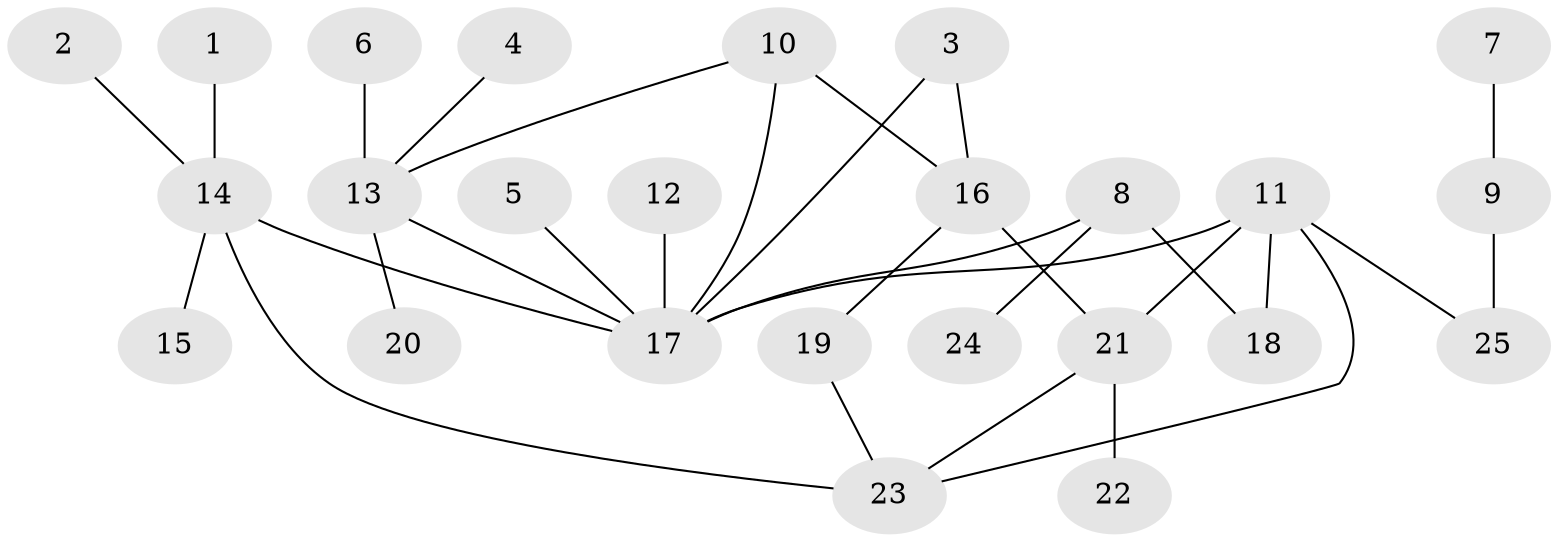 // original degree distribution, {2: 0.32, 8: 0.02, 4: 0.08, 6: 0.02, 3: 0.16, 5: 0.06, 1: 0.34}
// Generated by graph-tools (version 1.1) at 2025/49/03/09/25 03:49:22]
// undirected, 25 vertices, 31 edges
graph export_dot {
graph [start="1"]
  node [color=gray90,style=filled];
  1;
  2;
  3;
  4;
  5;
  6;
  7;
  8;
  9;
  10;
  11;
  12;
  13;
  14;
  15;
  16;
  17;
  18;
  19;
  20;
  21;
  22;
  23;
  24;
  25;
  1 -- 14 [weight=1.0];
  2 -- 14 [weight=1.0];
  3 -- 16 [weight=1.0];
  3 -- 17 [weight=1.0];
  4 -- 13 [weight=1.0];
  5 -- 17 [weight=1.0];
  6 -- 13 [weight=1.0];
  7 -- 9 [weight=1.0];
  8 -- 17 [weight=1.0];
  8 -- 18 [weight=1.0];
  8 -- 24 [weight=1.0];
  9 -- 25 [weight=1.0];
  10 -- 13 [weight=1.0];
  10 -- 16 [weight=1.0];
  10 -- 17 [weight=2.0];
  11 -- 17 [weight=1.0];
  11 -- 18 [weight=1.0];
  11 -- 21 [weight=1.0];
  11 -- 23 [weight=1.0];
  11 -- 25 [weight=1.0];
  12 -- 17 [weight=1.0];
  13 -- 17 [weight=1.0];
  13 -- 20 [weight=1.0];
  14 -- 15 [weight=1.0];
  14 -- 17 [weight=1.0];
  14 -- 23 [weight=2.0];
  16 -- 19 [weight=1.0];
  16 -- 21 [weight=1.0];
  19 -- 23 [weight=1.0];
  21 -- 22 [weight=1.0];
  21 -- 23 [weight=2.0];
}
